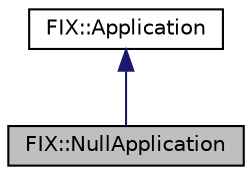 digraph "FIX::NullApplication"
{
  edge [fontname="Helvetica",fontsize="10",labelfontname="Helvetica",labelfontsize="10"];
  node [fontname="Helvetica",fontsize="10",shape=record];
  Node2 [label="FIX::NullApplication",height=0.2,width=0.4,color="black", fillcolor="grey75", style="filled", fontcolor="black"];
  Node3 -> Node2 [dir="back",color="midnightblue",fontsize="10",style="solid",fontname="Helvetica"];
  Node3 [label="FIX::Application",height=0.2,width=0.4,color="black", fillcolor="white", style="filled",URL="$class_f_i_x_1_1_application.html",tooltip="This interface must be implemented to define what your FIX application does. "];
}
